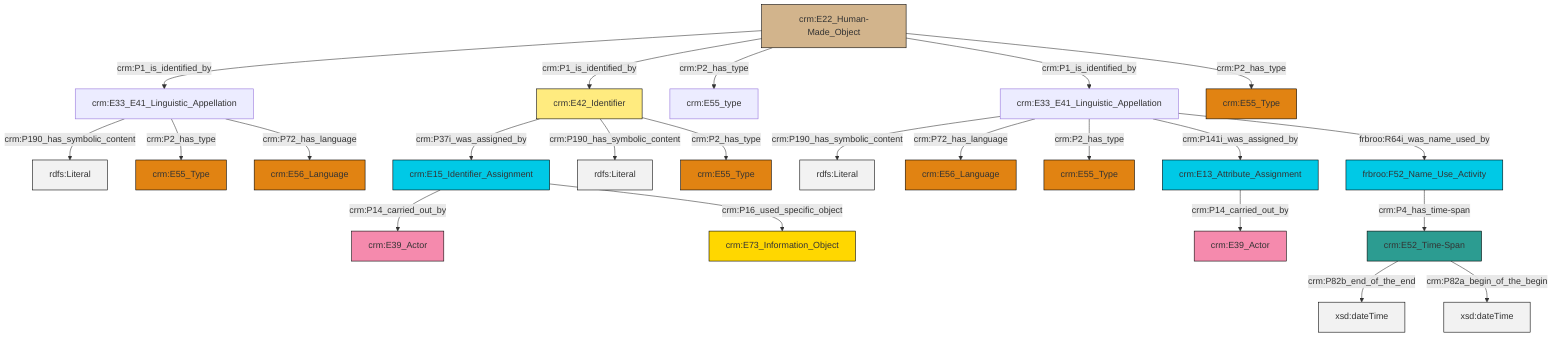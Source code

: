 graph TD
classDef Literal fill:#f2f2f2,stroke:#000000;
classDef CRM_Entity fill:#FFFFFF,stroke:#000000;
classDef Temporal_Entity fill:#00C9E6, stroke:#000000;
classDef Type fill:#E18312, stroke:#000000;
classDef Time-Span fill:#2C9C91, stroke:#000000;
classDef Appellation fill:#FFEB7F, stroke:#000000;
classDef Place fill:#008836, stroke:#000000;
classDef Persistent_Item fill:#B266B2, stroke:#000000;
classDef Conceptual_Object fill:#FFD700, stroke:#000000;
classDef Physical_Thing fill:#D2B48C, stroke:#000000;
classDef Actor fill:#f58aad, stroke:#000000;
classDef PC_Classes fill:#4ce600, stroke:#000000;
classDef Multi fill:#cccccc,stroke:#000000;

8["frbroo:F52_Name_Use_Activity"]:::Temporal_Entity -->|crm:P4_has_time-span| 9["crm:E52_Time-Span"]:::Time-Span
14["crm:E33_E41_Linguistic_Appellation"]:::Default -->|crm:P190_has_symbolic_content| 16[rdfs:Literal]:::Literal
20["crm:E22_Human-Made_Object"]:::Physical_Thing -->|crm:P1_is_identified_by| 17["crm:E33_E41_Linguistic_Appellation"]:::Default
21["crm:E15_Identifier_Assignment"]:::Temporal_Entity -->|crm:P14_carried_out_by| 22["crm:E39_Actor"]:::Actor
17["crm:E33_E41_Linguistic_Appellation"]:::Default -->|crm:P190_has_symbolic_content| 23[rdfs:Literal]:::Literal
14["crm:E33_E41_Linguistic_Appellation"]:::Default -->|crm:P72_has_language| 29["crm:E56_Language"]:::Type
6["crm:E42_Identifier"]:::Appellation -->|crm:P37i_was_assigned_by| 21["crm:E15_Identifier_Assignment"]:::Temporal_Entity
20["crm:E22_Human-Made_Object"]:::Physical_Thing -->|crm:P1_is_identified_by| 6["crm:E42_Identifier"]:::Appellation
21["crm:E15_Identifier_Assignment"]:::Temporal_Entity -->|crm:P16_used_specific_object| 30["crm:E73_Information_Object"]:::Conceptual_Object
26["crm:E13_Attribute_Assignment"]:::Temporal_Entity -->|crm:P14_carried_out_by| 0["crm:E39_Actor"]:::Actor
17["crm:E33_E41_Linguistic_Appellation"]:::Default -->|crm:P2_has_type| 12["crm:E55_Type"]:::Type
14["crm:E33_E41_Linguistic_Appellation"]:::Default -->|crm:P2_has_type| 31["crm:E55_Type"]:::Type
14["crm:E33_E41_Linguistic_Appellation"]:::Default -->|crm:P141i_was_assigned_by| 26["crm:E13_Attribute_Assignment"]:::Temporal_Entity
17["crm:E33_E41_Linguistic_Appellation"]:::Default -->|crm:P72_has_language| 24["crm:E56_Language"]:::Type
20["crm:E22_Human-Made_Object"]:::Physical_Thing -->|crm:P2_has_type| 2["crm:E55_type"]:::Default
9["crm:E52_Time-Span"]:::Time-Span -->|crm:P82b_end_of_the_end| 32[xsd:dateTime]:::Literal
20["crm:E22_Human-Made_Object"]:::Physical_Thing -->|crm:P1_is_identified_by| 14["crm:E33_E41_Linguistic_Appellation"]:::Default
14["crm:E33_E41_Linguistic_Appellation"]:::Default -->|frbroo:R64i_was_name_used_by| 8["frbroo:F52_Name_Use_Activity"]:::Temporal_Entity
20["crm:E22_Human-Made_Object"]:::Physical_Thing -->|crm:P2_has_type| 4["crm:E55_Type"]:::Type
6["crm:E42_Identifier"]:::Appellation -->|crm:P190_has_symbolic_content| 33[rdfs:Literal]:::Literal
9["crm:E52_Time-Span"]:::Time-Span -->|crm:P82a_begin_of_the_begin| 34[xsd:dateTime]:::Literal
6["crm:E42_Identifier"]:::Appellation -->|crm:P2_has_type| 10["crm:E55_Type"]:::Type